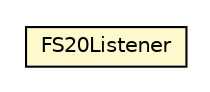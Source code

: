 #!/usr/local/bin/dot
#
# Class diagram 
# Generated by UMLGraph version R5_6-24-gf6e263 (http://www.umlgraph.org/)
#

digraph G {
	edge [fontname="Helvetica",fontsize=10,labelfontname="Helvetica",labelfontsize=10];
	node [fontname="Helvetica",fontsize=10,shape=plaintext];
	nodesep=0.25;
	ranksep=0.5;
	// org.universAAL.lddi.fs20.connect.FS20Listener
	c3910774 [label=<<table title="org.universAAL.lddi.fs20.connect.FS20Listener" border="0" cellborder="1" cellspacing="0" cellpadding="2" port="p" bgcolor="lemonChiffon" href="./FS20Listener.html">
		<tr><td><table border="0" cellspacing="0" cellpadding="1">
<tr><td align="center" balign="center"> FS20Listener </td></tr>
		</table></td></tr>
		</table>>, URL="./FS20Listener.html", fontname="Helvetica", fontcolor="black", fontsize=10.0];
}

